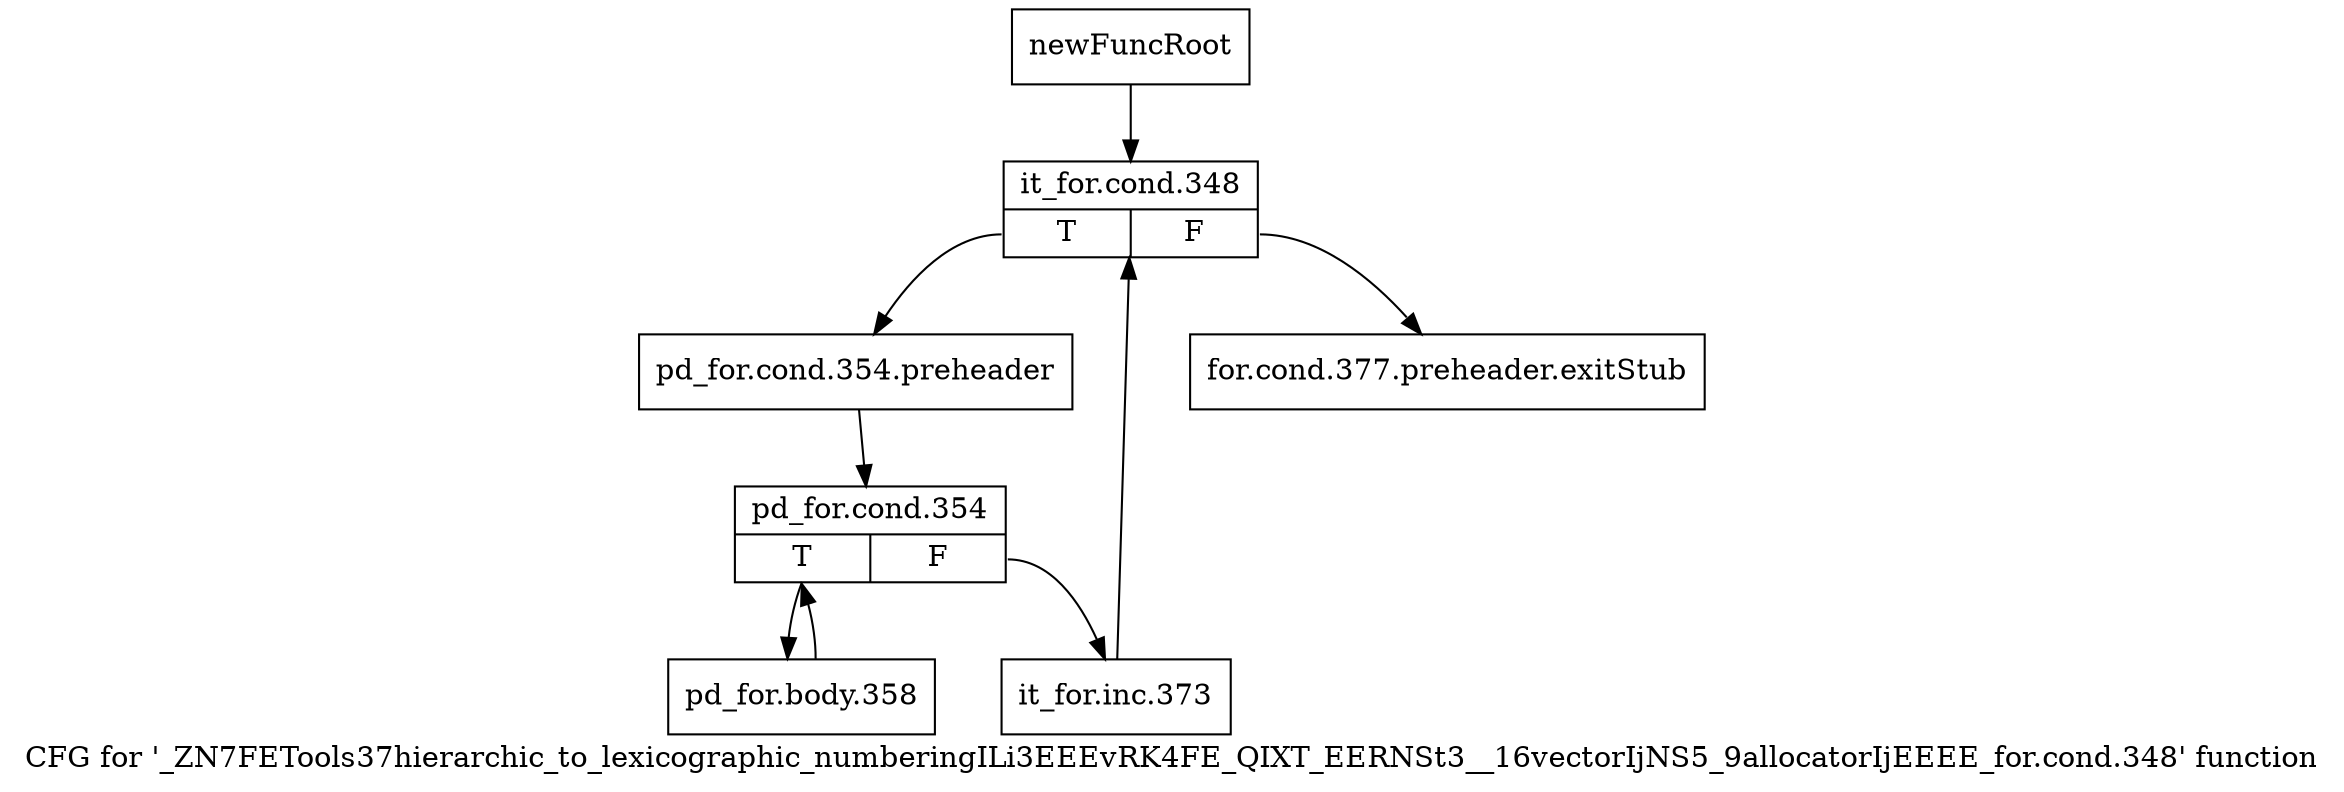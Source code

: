 digraph "CFG for '_ZN7FETools37hierarchic_to_lexicographic_numberingILi3EEEvRK4FE_QIXT_EERNSt3__16vectorIjNS5_9allocatorIjEEEE_for.cond.348' function" {
	label="CFG for '_ZN7FETools37hierarchic_to_lexicographic_numberingILi3EEEvRK4FE_QIXT_EERNSt3__16vectorIjNS5_9allocatorIjEEEE_for.cond.348' function";

	Node0x9217680 [shape=record,label="{newFuncRoot}"];
	Node0x9217680 -> Node0x9217720;
	Node0x92176d0 [shape=record,label="{for.cond.377.preheader.exitStub}"];
	Node0x9217720 [shape=record,label="{it_for.cond.348|{<s0>T|<s1>F}}"];
	Node0x9217720:s0 -> Node0x9217770;
	Node0x9217720:s1 -> Node0x92176d0;
	Node0x9217770 [shape=record,label="{pd_for.cond.354.preheader}"];
	Node0x9217770 -> Node0x92177c0;
	Node0x92177c0 [shape=record,label="{pd_for.cond.354|{<s0>T|<s1>F}}"];
	Node0x92177c0:s0 -> Node0x9217860;
	Node0x92177c0:s1 -> Node0x9217810;
	Node0x9217810 [shape=record,label="{it_for.inc.373}"];
	Node0x9217810 -> Node0x9217720;
	Node0x9217860 [shape=record,label="{pd_for.body.358}"];
	Node0x9217860 -> Node0x92177c0;
}
